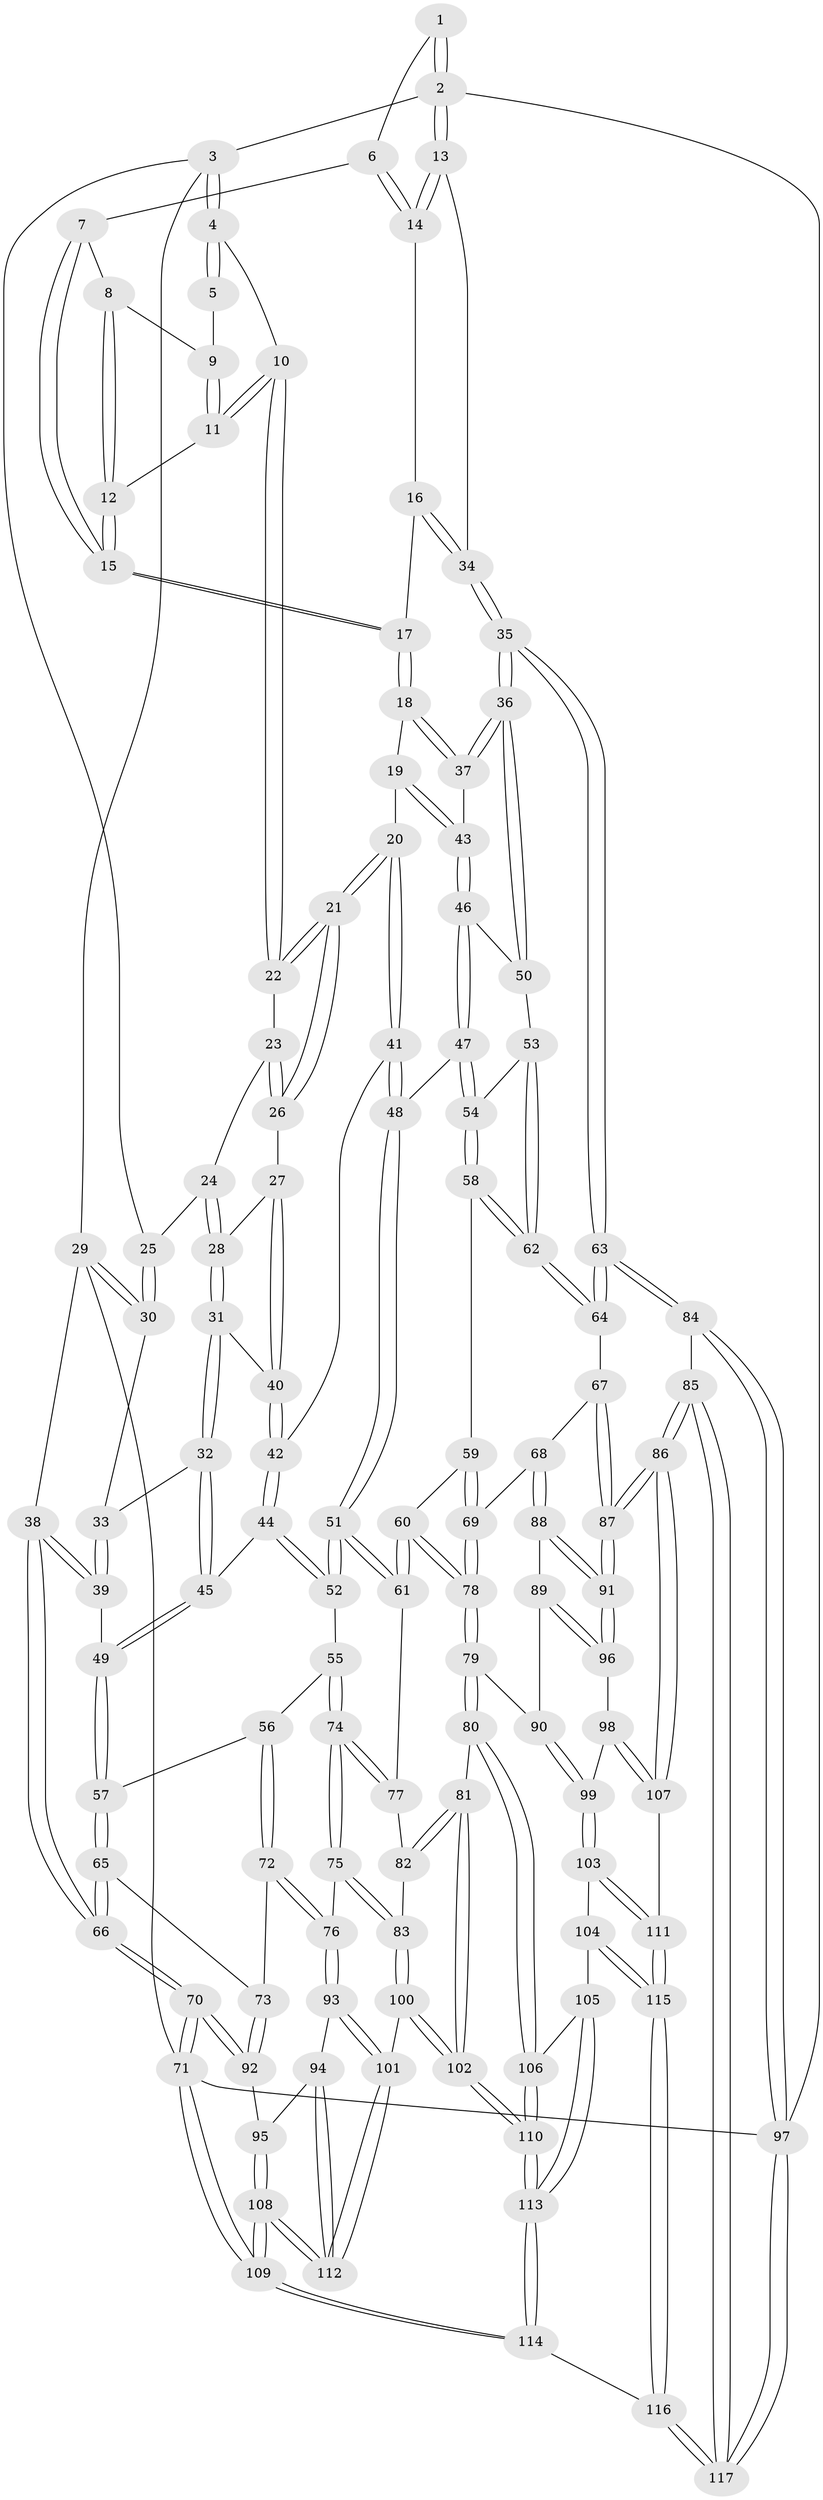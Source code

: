// coarse degree distribution, {5: 0.2571428571428571, 3: 0.3142857142857143, 4: 0.2, 6: 0.11428571428571428, 2: 0.02857142857142857, 7: 0.02857142857142857, 1: 0.02857142857142857, 8: 0.02857142857142857}
// Generated by graph-tools (version 1.1) at 2025/06/03/04/25 22:06:49]
// undirected, 117 vertices, 289 edges
graph export_dot {
graph [start="1"]
  node [color=gray90,style=filled];
  1 [pos="+0.974000224034301+0"];
  2 [pos="+1+0"];
  3 [pos="+0.3694206245097112+0"];
  4 [pos="+0.5307353182975701+0"];
  5 [pos="+0.80892262898552+0"];
  6 [pos="+0.9255741568475051+0.08428986761602168"];
  7 [pos="+0.8816082295927496+0.11021664618761894"];
  8 [pos="+0.8179923674924824+0.04854320541793031"];
  9 [pos="+0.8009823532703567+0"];
  10 [pos="+0.7030094287687116+0.11742964774482469"];
  11 [pos="+0.7207251445740914+0.11205789523879413"];
  12 [pos="+0.7853150868517346+0.12395333710260775"];
  13 [pos="+1+0.23716366701685873"];
  14 [pos="+1+0.15151589294362683"];
  15 [pos="+0.8443240191404909+0.194531509876271"];
  16 [pos="+0.864664571097303+0.20089686152593791"];
  17 [pos="+0.8446597308265228+0.19767777229435013"];
  18 [pos="+0.8213531530717514+0.22849788203037316"];
  19 [pos="+0.7002328180538508+0.26909578961198666"];
  20 [pos="+0.6938122803888163+0.2688076972438938"];
  21 [pos="+0.6881730889147242+0.2617152140588773"];
  22 [pos="+0.6750833291975135+0.17909825697956244"];
  23 [pos="+0.5328658578506533+0.10638665023187428"];
  24 [pos="+0.40965843628484117+0"];
  25 [pos="+0.36486665789434525+0"];
  26 [pos="+0.5742188901018256+0.24553072360006442"];
  27 [pos="+0.5427368014363938+0.2610408464161057"];
  28 [pos="+0.504365330100701+0.23555296890341296"];
  29 [pos="+0+0.2512216303653109"];
  30 [pos="+0.3170552688490363+0.03138303883024412"];
  31 [pos="+0.39755917932323803+0.2876356566465617"];
  32 [pos="+0.33934280850556253+0.28296623604501475"];
  33 [pos="+0.31130835976344146+0.08449094647663531"];
  34 [pos="+1+0.43204743570358445"];
  35 [pos="+1+0.4569929866925629"];
  36 [pos="+1+0.440406236424557"];
  37 [pos="+0.8873173547431231+0.35806512543902896"];
  38 [pos="+0+0.3714203138104959"];
  39 [pos="+0.0037664312900466466+0.38605839808682313"];
  40 [pos="+0.5148317595852578+0.3260115181833272"];
  41 [pos="+0.6310489311987428+0.4119553108185959"];
  42 [pos="+0.5446216889196318+0.39450597477832033"];
  43 [pos="+0.8054385751252341+0.3793090170986579"];
  44 [pos="+0.4478486023768317+0.45379395584729526"];
  45 [pos="+0.31788002371710666+0.3445859943221169"];
  46 [pos="+0.7708370546268702+0.44461046481555205"];
  47 [pos="+0.7196523245326173+0.4647882589291693"];
  48 [pos="+0.6362882742182622+0.42203186892277234"];
  49 [pos="+0.1662444099401646+0.4537197888038545"];
  50 [pos="+0.8560803083604713+0.4883475369222142"];
  51 [pos="+0.5785580099529731+0.5781187547518106"];
  52 [pos="+0.44452313716920167+0.5344541333689772"];
  53 [pos="+0.8161491928602009+0.5508122982208629"];
  54 [pos="+0.7259303821484042+0.4941392575697366"];
  55 [pos="+0.4213407079068753+0.5565615683015583"];
  56 [pos="+0.1842523814293196+0.48334565510558436"];
  57 [pos="+0.1737359572091886+0.4710039122783004"];
  58 [pos="+0.7132756840565864+0.5741365683527568"];
  59 [pos="+0.7003060985185712+0.5869842788597505"];
  60 [pos="+0.6126192369848189+0.6244348672156524"];
  61 [pos="+0.5976502429313636+0.6142583372806972"];
  62 [pos="+0.8169868695742907+0.6012498528070733"];
  63 [pos="+1+0.5623784435493878"];
  64 [pos="+0.8474689548897958+0.6496920127539628"];
  65 [pos="+0.08947931123954347+0.6694145885783086"];
  66 [pos="+0+0.7785041471431401"];
  67 [pos="+0.8463084797193979+0.6513459151657055"];
  68 [pos="+0.8304581322105091+0.6699208750315427"];
  69 [pos="+0.7618148788990613+0.6756203300884128"];
  70 [pos="+0+1"];
  71 [pos="+0+1"];
  72 [pos="+0.24873383618406905+0.6395505225424509"];
  73 [pos="+0.16037865860627604+0.7077548719337687"];
  74 [pos="+0.3986790000710359+0.6405173490905044"];
  75 [pos="+0.3667145175849159+0.6834091357767068"];
  76 [pos="+0.3278603940080493+0.6984736357155692"];
  77 [pos="+0.5187300903355674+0.6696829043761416"];
  78 [pos="+0.6535651725837741+0.7344540725828231"];
  79 [pos="+0.6531068099727239+0.7384925951541315"];
  80 [pos="+0.6498112217470626+0.7535609230396741"];
  81 [pos="+0.5981058326246468+0.7753735048669473"];
  82 [pos="+0.5147372546148706+0.6947887884455787"];
  83 [pos="+0.46879224973278777+0.7648476999390098"];
  84 [pos="+1+0.7871732079998317"];
  85 [pos="+1+0.8480912201944318"];
  86 [pos="+0.9935328212387361+0.8461241039703471"];
  87 [pos="+0.9479234272174293+0.8123863488147566"];
  88 [pos="+0.8299301502674482+0.6775399099907959"];
  89 [pos="+0.8273557333821269+0.6899155959505091"];
  90 [pos="+0.8017464451166113+0.7438944321526016"];
  91 [pos="+0.9157541557510815+0.7933841326169144"];
  92 [pos="+0.16530236413580682+0.7838641242365756"];
  93 [pos="+0.3087781655460974+0.7579952938432917"];
  94 [pos="+0.28064109890281574+0.7904991266152076"];
  95 [pos="+0.1951399478928784+0.7885135316267684"];
  96 [pos="+0.8599627670504814+0.7744366009473884"];
  97 [pos="+1+1"];
  98 [pos="+0.8137554406913592+0.8058385565259598"];
  99 [pos="+0.789458505396336+0.809124133476199"];
  100 [pos="+0.4921322898743358+0.8148257897046982"];
  101 [pos="+0.4151639711289361+0.8499336337294161"];
  102 [pos="+0.520136386330243+0.8271602647757158"];
  103 [pos="+0.7786939067970762+0.8204897474784826"];
  104 [pos="+0.752416989111388+0.8374909015902471"];
  105 [pos="+0.7379254544486978+0.8330400228310619"];
  106 [pos="+0.6743775788331691+0.7882293033531795"];
  107 [pos="+0.9703544203125081+0.8503186512147856"];
  108 [pos="+0.25457585985443765+1"];
  109 [pos="+0.25380472173289303+1"];
  110 [pos="+0.5747306845617036+1"];
  111 [pos="+0.8934058299991863+0.8775357414383563"];
  112 [pos="+0.2872169222850989+1"];
  113 [pos="+0.5759820686836518+1"];
  114 [pos="+0.5698885894234145+1"];
  115 [pos="+0.7936814389573342+0.9467690007204945"];
  116 [pos="+0.7508515030261811+1"];
  117 [pos="+0.7570137679496557+1"];
  1 -- 2;
  1 -- 2;
  1 -- 6;
  2 -- 3;
  2 -- 13;
  2 -- 13;
  2 -- 97;
  3 -- 4;
  3 -- 4;
  3 -- 25;
  3 -- 29;
  4 -- 5;
  4 -- 5;
  4 -- 10;
  5 -- 9;
  6 -- 7;
  6 -- 14;
  6 -- 14;
  7 -- 8;
  7 -- 15;
  7 -- 15;
  8 -- 9;
  8 -- 12;
  8 -- 12;
  9 -- 11;
  9 -- 11;
  10 -- 11;
  10 -- 11;
  10 -- 22;
  10 -- 22;
  11 -- 12;
  12 -- 15;
  12 -- 15;
  13 -- 14;
  13 -- 14;
  13 -- 34;
  14 -- 16;
  15 -- 17;
  15 -- 17;
  16 -- 17;
  16 -- 34;
  16 -- 34;
  17 -- 18;
  17 -- 18;
  18 -- 19;
  18 -- 37;
  18 -- 37;
  19 -- 20;
  19 -- 43;
  19 -- 43;
  20 -- 21;
  20 -- 21;
  20 -- 41;
  20 -- 41;
  21 -- 22;
  21 -- 22;
  21 -- 26;
  21 -- 26;
  22 -- 23;
  23 -- 24;
  23 -- 26;
  23 -- 26;
  24 -- 25;
  24 -- 28;
  24 -- 28;
  25 -- 30;
  25 -- 30;
  26 -- 27;
  27 -- 28;
  27 -- 40;
  27 -- 40;
  28 -- 31;
  28 -- 31;
  29 -- 30;
  29 -- 30;
  29 -- 38;
  29 -- 71;
  30 -- 33;
  31 -- 32;
  31 -- 32;
  31 -- 40;
  32 -- 33;
  32 -- 45;
  32 -- 45;
  33 -- 39;
  33 -- 39;
  34 -- 35;
  34 -- 35;
  35 -- 36;
  35 -- 36;
  35 -- 63;
  35 -- 63;
  36 -- 37;
  36 -- 37;
  36 -- 50;
  36 -- 50;
  37 -- 43;
  38 -- 39;
  38 -- 39;
  38 -- 66;
  38 -- 66;
  39 -- 49;
  40 -- 42;
  40 -- 42;
  41 -- 42;
  41 -- 48;
  41 -- 48;
  42 -- 44;
  42 -- 44;
  43 -- 46;
  43 -- 46;
  44 -- 45;
  44 -- 52;
  44 -- 52;
  45 -- 49;
  45 -- 49;
  46 -- 47;
  46 -- 47;
  46 -- 50;
  47 -- 48;
  47 -- 54;
  47 -- 54;
  48 -- 51;
  48 -- 51;
  49 -- 57;
  49 -- 57;
  50 -- 53;
  51 -- 52;
  51 -- 52;
  51 -- 61;
  51 -- 61;
  52 -- 55;
  53 -- 54;
  53 -- 62;
  53 -- 62;
  54 -- 58;
  54 -- 58;
  55 -- 56;
  55 -- 74;
  55 -- 74;
  56 -- 57;
  56 -- 72;
  56 -- 72;
  57 -- 65;
  57 -- 65;
  58 -- 59;
  58 -- 62;
  58 -- 62;
  59 -- 60;
  59 -- 69;
  59 -- 69;
  60 -- 61;
  60 -- 61;
  60 -- 78;
  60 -- 78;
  61 -- 77;
  62 -- 64;
  62 -- 64;
  63 -- 64;
  63 -- 64;
  63 -- 84;
  63 -- 84;
  64 -- 67;
  65 -- 66;
  65 -- 66;
  65 -- 73;
  66 -- 70;
  66 -- 70;
  67 -- 68;
  67 -- 87;
  67 -- 87;
  68 -- 69;
  68 -- 88;
  68 -- 88;
  69 -- 78;
  69 -- 78;
  70 -- 71;
  70 -- 71;
  70 -- 92;
  70 -- 92;
  71 -- 109;
  71 -- 109;
  71 -- 97;
  72 -- 73;
  72 -- 76;
  72 -- 76;
  73 -- 92;
  73 -- 92;
  74 -- 75;
  74 -- 75;
  74 -- 77;
  74 -- 77;
  75 -- 76;
  75 -- 83;
  75 -- 83;
  76 -- 93;
  76 -- 93;
  77 -- 82;
  78 -- 79;
  78 -- 79;
  79 -- 80;
  79 -- 80;
  79 -- 90;
  80 -- 81;
  80 -- 106;
  80 -- 106;
  81 -- 82;
  81 -- 82;
  81 -- 102;
  81 -- 102;
  82 -- 83;
  83 -- 100;
  83 -- 100;
  84 -- 85;
  84 -- 97;
  84 -- 97;
  85 -- 86;
  85 -- 86;
  85 -- 117;
  85 -- 117;
  86 -- 87;
  86 -- 87;
  86 -- 107;
  86 -- 107;
  87 -- 91;
  87 -- 91;
  88 -- 89;
  88 -- 91;
  88 -- 91;
  89 -- 90;
  89 -- 96;
  89 -- 96;
  90 -- 99;
  90 -- 99;
  91 -- 96;
  91 -- 96;
  92 -- 95;
  93 -- 94;
  93 -- 101;
  93 -- 101;
  94 -- 95;
  94 -- 112;
  94 -- 112;
  95 -- 108;
  95 -- 108;
  96 -- 98;
  97 -- 117;
  97 -- 117;
  98 -- 99;
  98 -- 107;
  98 -- 107;
  99 -- 103;
  99 -- 103;
  100 -- 101;
  100 -- 102;
  100 -- 102;
  101 -- 112;
  101 -- 112;
  102 -- 110;
  102 -- 110;
  103 -- 104;
  103 -- 111;
  103 -- 111;
  104 -- 105;
  104 -- 115;
  104 -- 115;
  105 -- 106;
  105 -- 113;
  105 -- 113;
  106 -- 110;
  106 -- 110;
  107 -- 111;
  108 -- 109;
  108 -- 109;
  108 -- 112;
  108 -- 112;
  109 -- 114;
  109 -- 114;
  110 -- 113;
  110 -- 113;
  111 -- 115;
  111 -- 115;
  113 -- 114;
  113 -- 114;
  114 -- 116;
  115 -- 116;
  115 -- 116;
  116 -- 117;
  116 -- 117;
}
